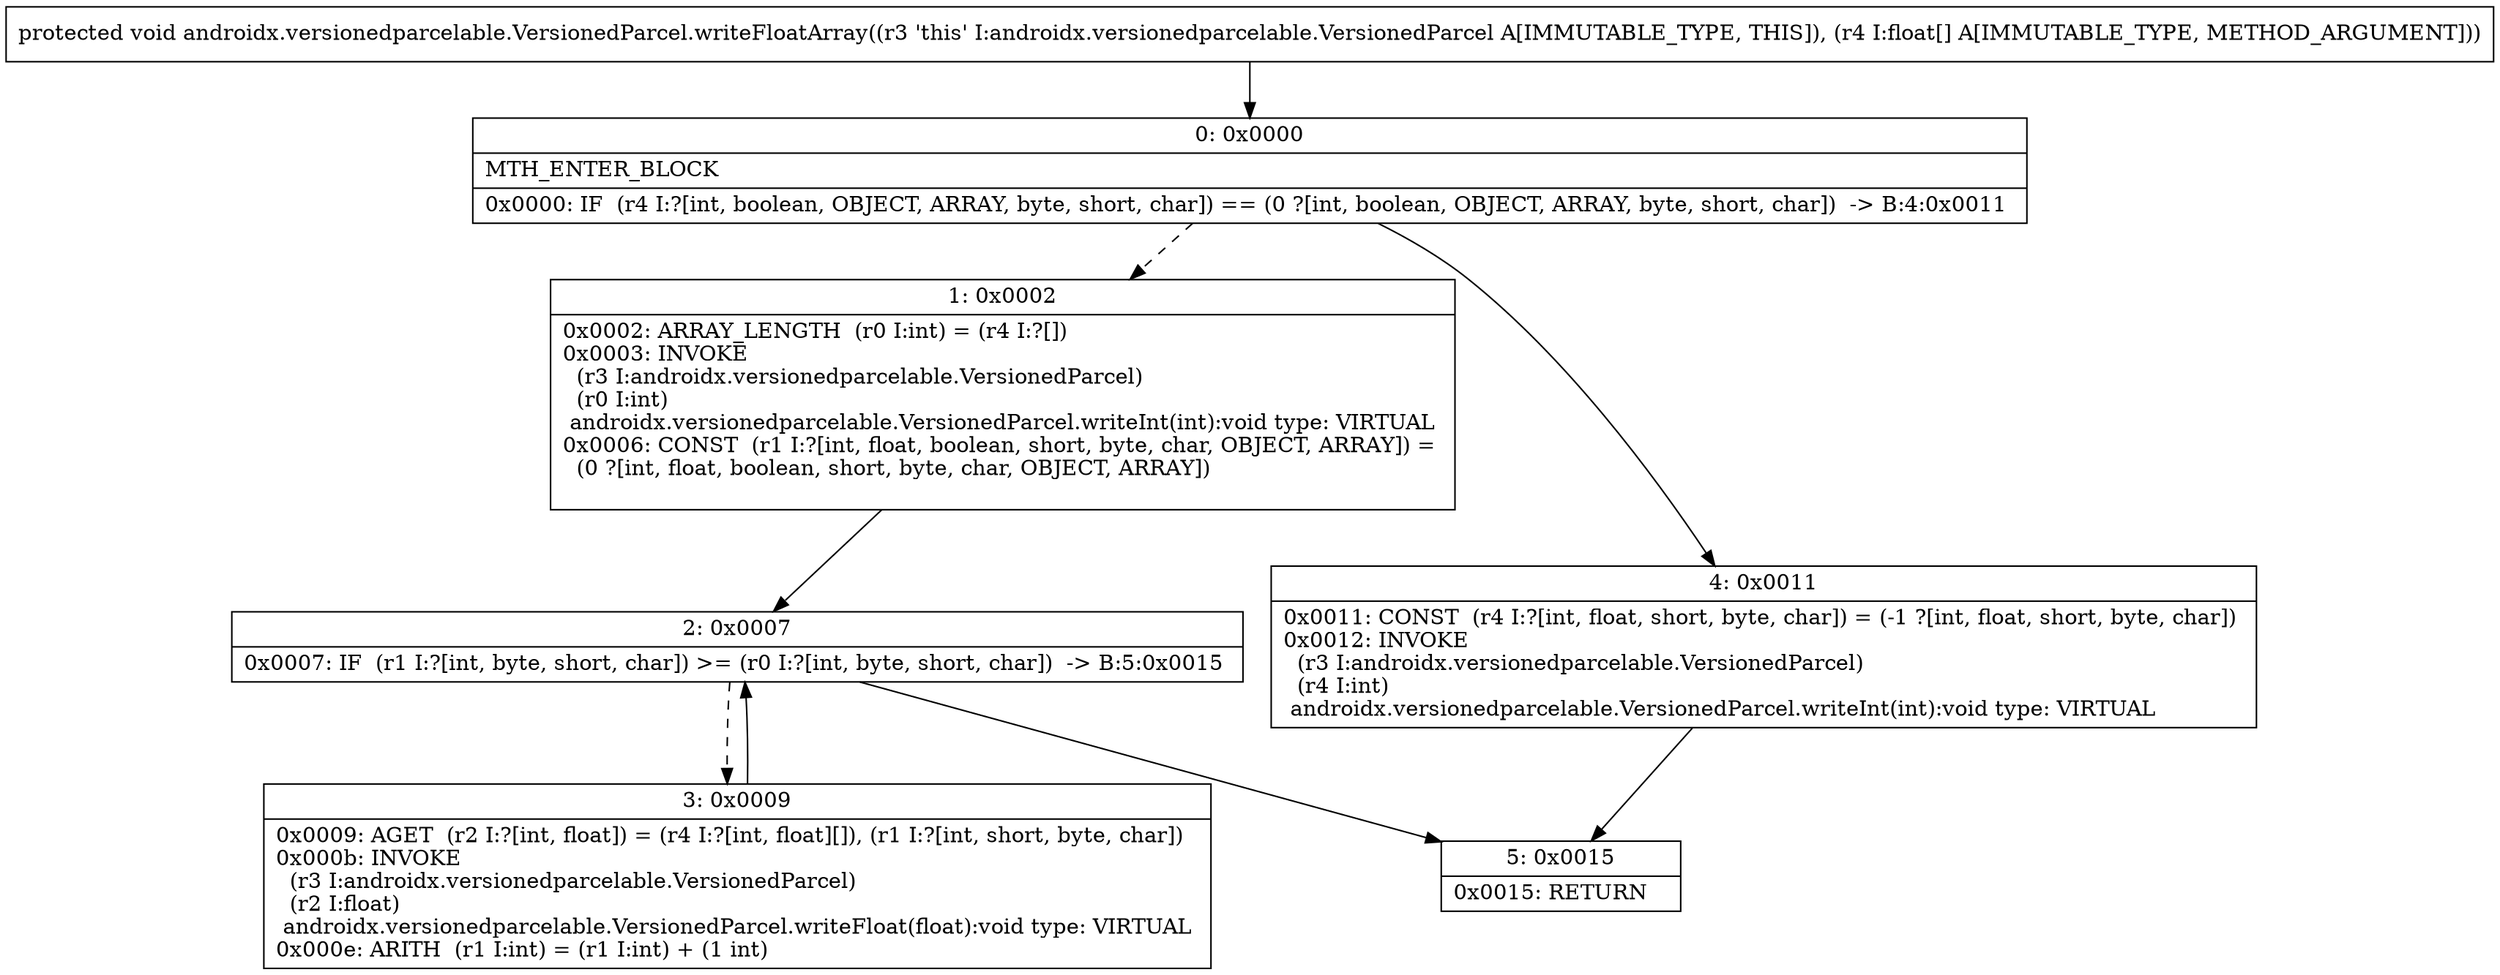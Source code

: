 digraph "CFG forandroidx.versionedparcelable.VersionedParcel.writeFloatArray([F)V" {
Node_0 [shape=record,label="{0\:\ 0x0000|MTH_ENTER_BLOCK\l|0x0000: IF  (r4 I:?[int, boolean, OBJECT, ARRAY, byte, short, char]) == (0 ?[int, boolean, OBJECT, ARRAY, byte, short, char])  \-\> B:4:0x0011 \l}"];
Node_1 [shape=record,label="{1\:\ 0x0002|0x0002: ARRAY_LENGTH  (r0 I:int) = (r4 I:?[]) \l0x0003: INVOKE  \l  (r3 I:androidx.versionedparcelable.VersionedParcel)\l  (r0 I:int)\l androidx.versionedparcelable.VersionedParcel.writeInt(int):void type: VIRTUAL \l0x0006: CONST  (r1 I:?[int, float, boolean, short, byte, char, OBJECT, ARRAY]) = \l  (0 ?[int, float, boolean, short, byte, char, OBJECT, ARRAY])\l \l}"];
Node_2 [shape=record,label="{2\:\ 0x0007|0x0007: IF  (r1 I:?[int, byte, short, char]) \>= (r0 I:?[int, byte, short, char])  \-\> B:5:0x0015 \l}"];
Node_3 [shape=record,label="{3\:\ 0x0009|0x0009: AGET  (r2 I:?[int, float]) = (r4 I:?[int, float][]), (r1 I:?[int, short, byte, char]) \l0x000b: INVOKE  \l  (r3 I:androidx.versionedparcelable.VersionedParcel)\l  (r2 I:float)\l androidx.versionedparcelable.VersionedParcel.writeFloat(float):void type: VIRTUAL \l0x000e: ARITH  (r1 I:int) = (r1 I:int) + (1 int) \l}"];
Node_4 [shape=record,label="{4\:\ 0x0011|0x0011: CONST  (r4 I:?[int, float, short, byte, char]) = (\-1 ?[int, float, short, byte, char]) \l0x0012: INVOKE  \l  (r3 I:androidx.versionedparcelable.VersionedParcel)\l  (r4 I:int)\l androidx.versionedparcelable.VersionedParcel.writeInt(int):void type: VIRTUAL \l}"];
Node_5 [shape=record,label="{5\:\ 0x0015|0x0015: RETURN   \l}"];
MethodNode[shape=record,label="{protected void androidx.versionedparcelable.VersionedParcel.writeFloatArray((r3 'this' I:androidx.versionedparcelable.VersionedParcel A[IMMUTABLE_TYPE, THIS]), (r4 I:float[] A[IMMUTABLE_TYPE, METHOD_ARGUMENT])) }"];
MethodNode -> Node_0;
Node_0 -> Node_1[style=dashed];
Node_0 -> Node_4;
Node_1 -> Node_2;
Node_2 -> Node_3[style=dashed];
Node_2 -> Node_5;
Node_3 -> Node_2;
Node_4 -> Node_5;
}


